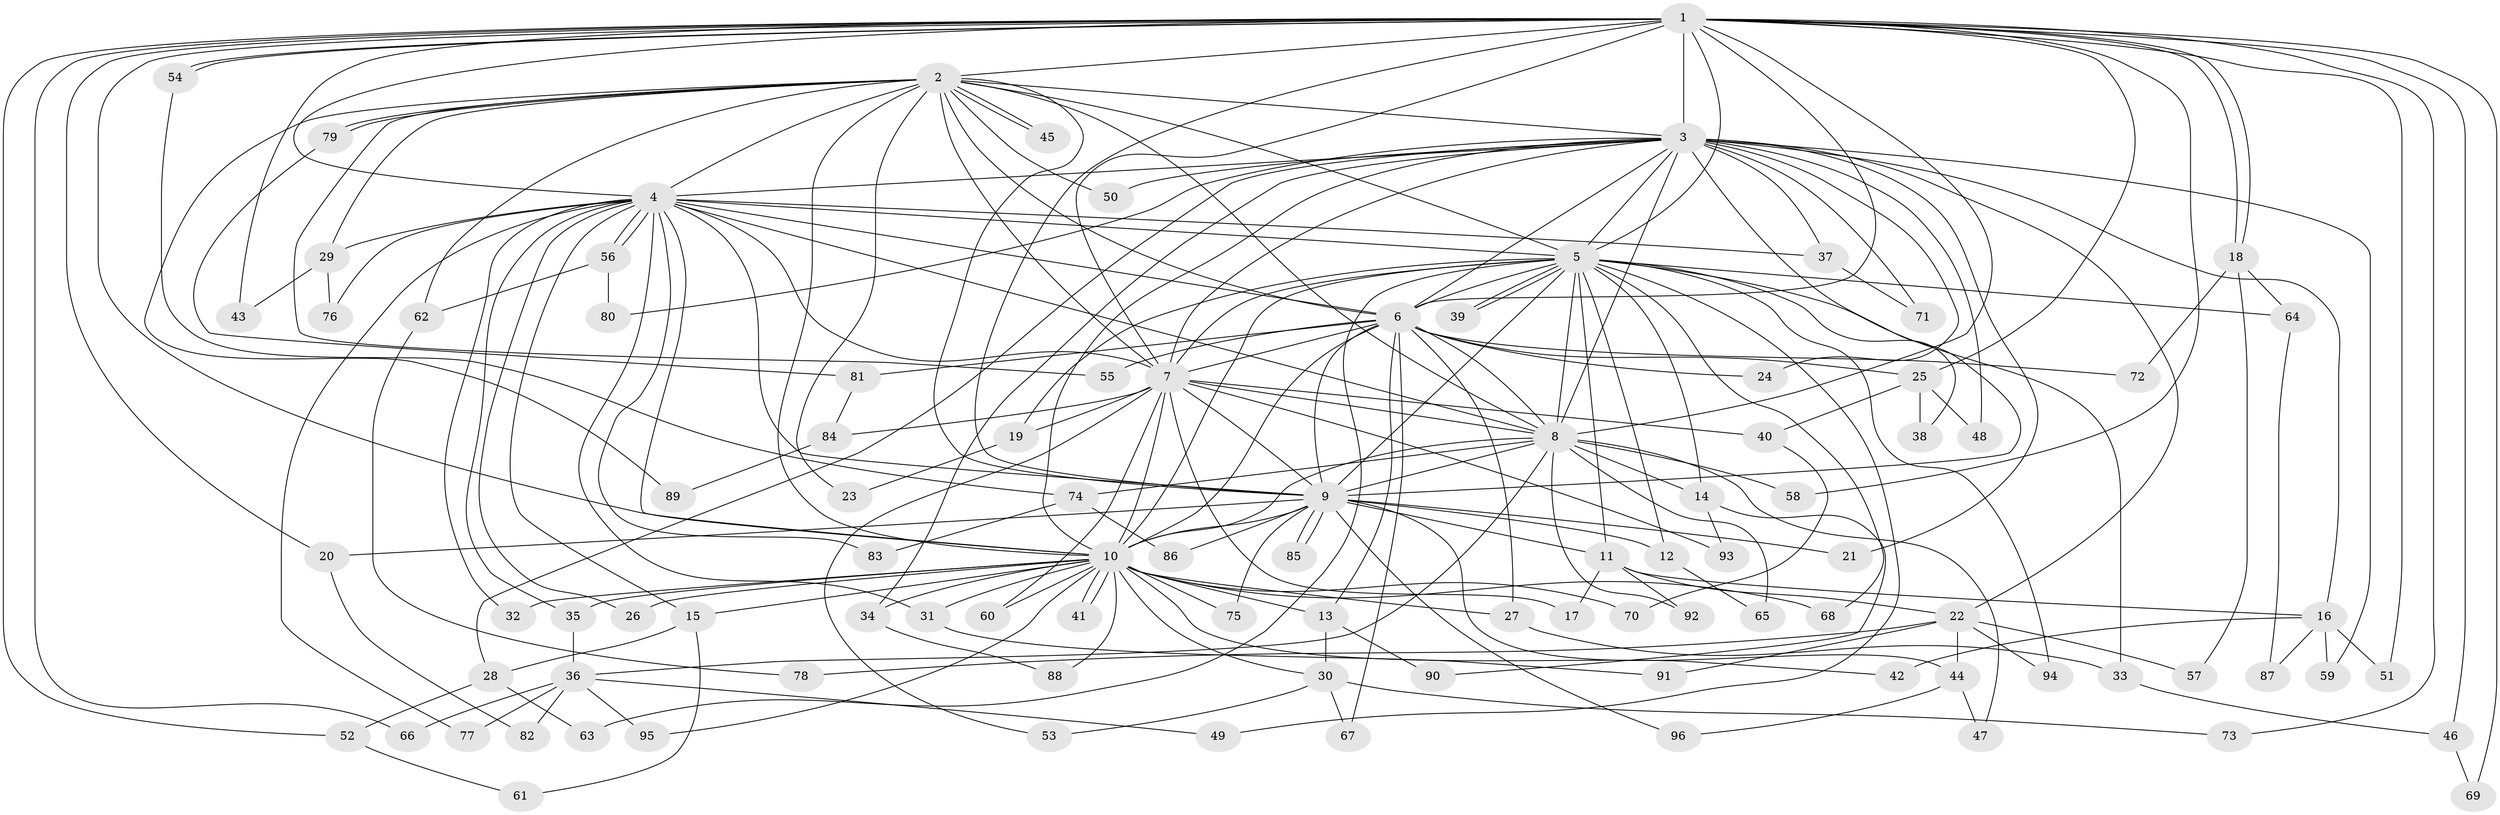 // coarse degree distribution, {14: 0.08333333333333333, 16: 0.020833333333333332, 5: 0.0625, 20: 0.020833333333333332, 4: 0.08333333333333333, 3: 0.22916666666666666, 1: 0.08333333333333333, 2: 0.2916666666666667, 17: 0.041666666666666664, 18: 0.020833333333333332, 7: 0.041666666666666664, 6: 0.020833333333333332}
// Generated by graph-tools (version 1.1) at 2025/36/03/04/25 23:36:17]
// undirected, 96 vertices, 217 edges
graph export_dot {
  node [color=gray90,style=filled];
  1;
  2;
  3;
  4;
  5;
  6;
  7;
  8;
  9;
  10;
  11;
  12;
  13;
  14;
  15;
  16;
  17;
  18;
  19;
  20;
  21;
  22;
  23;
  24;
  25;
  26;
  27;
  28;
  29;
  30;
  31;
  32;
  33;
  34;
  35;
  36;
  37;
  38;
  39;
  40;
  41;
  42;
  43;
  44;
  45;
  46;
  47;
  48;
  49;
  50;
  51;
  52;
  53;
  54;
  55;
  56;
  57;
  58;
  59;
  60;
  61;
  62;
  63;
  64;
  65;
  66;
  67;
  68;
  69;
  70;
  71;
  72;
  73;
  74;
  75;
  76;
  77;
  78;
  79;
  80;
  81;
  82;
  83;
  84;
  85;
  86;
  87;
  88;
  89;
  90;
  91;
  92;
  93;
  94;
  95;
  96;
  1 -- 2;
  1 -- 3;
  1 -- 4;
  1 -- 5;
  1 -- 6;
  1 -- 7;
  1 -- 8;
  1 -- 9;
  1 -- 10;
  1 -- 18;
  1 -- 18;
  1 -- 20;
  1 -- 25;
  1 -- 43;
  1 -- 46;
  1 -- 51;
  1 -- 52;
  1 -- 54;
  1 -- 54;
  1 -- 58;
  1 -- 66;
  1 -- 69;
  1 -- 73;
  2 -- 3;
  2 -- 4;
  2 -- 5;
  2 -- 6;
  2 -- 7;
  2 -- 8;
  2 -- 9;
  2 -- 10;
  2 -- 23;
  2 -- 29;
  2 -- 45;
  2 -- 45;
  2 -- 50;
  2 -- 55;
  2 -- 62;
  2 -- 79;
  2 -- 79;
  2 -- 89;
  3 -- 4;
  3 -- 5;
  3 -- 6;
  3 -- 7;
  3 -- 8;
  3 -- 9;
  3 -- 10;
  3 -- 16;
  3 -- 21;
  3 -- 22;
  3 -- 24;
  3 -- 28;
  3 -- 34;
  3 -- 37;
  3 -- 48;
  3 -- 50;
  3 -- 59;
  3 -- 71;
  3 -- 80;
  4 -- 5;
  4 -- 6;
  4 -- 7;
  4 -- 8;
  4 -- 9;
  4 -- 10;
  4 -- 15;
  4 -- 26;
  4 -- 29;
  4 -- 31;
  4 -- 32;
  4 -- 35;
  4 -- 37;
  4 -- 56;
  4 -- 56;
  4 -- 76;
  4 -- 77;
  4 -- 83;
  5 -- 6;
  5 -- 7;
  5 -- 8;
  5 -- 9;
  5 -- 10;
  5 -- 11;
  5 -- 12;
  5 -- 14;
  5 -- 19;
  5 -- 33;
  5 -- 38;
  5 -- 39;
  5 -- 39;
  5 -- 49;
  5 -- 63;
  5 -- 64;
  5 -- 68;
  5 -- 94;
  6 -- 7;
  6 -- 8;
  6 -- 9;
  6 -- 10;
  6 -- 13;
  6 -- 24;
  6 -- 25;
  6 -- 27;
  6 -- 55;
  6 -- 67;
  6 -- 72;
  6 -- 81;
  7 -- 8;
  7 -- 9;
  7 -- 10;
  7 -- 17;
  7 -- 19;
  7 -- 40;
  7 -- 53;
  7 -- 60;
  7 -- 84;
  7 -- 93;
  8 -- 9;
  8 -- 10;
  8 -- 14;
  8 -- 36;
  8 -- 47;
  8 -- 58;
  8 -- 65;
  8 -- 74;
  8 -- 92;
  9 -- 10;
  9 -- 11;
  9 -- 12;
  9 -- 20;
  9 -- 21;
  9 -- 44;
  9 -- 75;
  9 -- 85;
  9 -- 85;
  9 -- 86;
  9 -- 96;
  10 -- 13;
  10 -- 15;
  10 -- 26;
  10 -- 27;
  10 -- 30;
  10 -- 31;
  10 -- 32;
  10 -- 34;
  10 -- 35;
  10 -- 41;
  10 -- 41;
  10 -- 42;
  10 -- 60;
  10 -- 68;
  10 -- 70;
  10 -- 75;
  10 -- 88;
  10 -- 95;
  11 -- 16;
  11 -- 17;
  11 -- 22;
  11 -- 92;
  12 -- 65;
  13 -- 30;
  13 -- 90;
  14 -- 90;
  14 -- 93;
  15 -- 28;
  15 -- 61;
  16 -- 42;
  16 -- 51;
  16 -- 59;
  16 -- 87;
  18 -- 57;
  18 -- 64;
  18 -- 72;
  19 -- 23;
  20 -- 82;
  22 -- 44;
  22 -- 57;
  22 -- 78;
  22 -- 91;
  22 -- 94;
  25 -- 38;
  25 -- 40;
  25 -- 48;
  27 -- 33;
  28 -- 52;
  28 -- 63;
  29 -- 43;
  29 -- 76;
  30 -- 53;
  30 -- 67;
  30 -- 73;
  31 -- 91;
  33 -- 46;
  34 -- 88;
  35 -- 36;
  36 -- 49;
  36 -- 66;
  36 -- 77;
  36 -- 82;
  36 -- 95;
  37 -- 71;
  40 -- 70;
  44 -- 47;
  44 -- 96;
  46 -- 69;
  52 -- 61;
  54 -- 74;
  56 -- 62;
  56 -- 80;
  62 -- 78;
  64 -- 87;
  74 -- 83;
  74 -- 86;
  79 -- 81;
  81 -- 84;
  84 -- 89;
}
